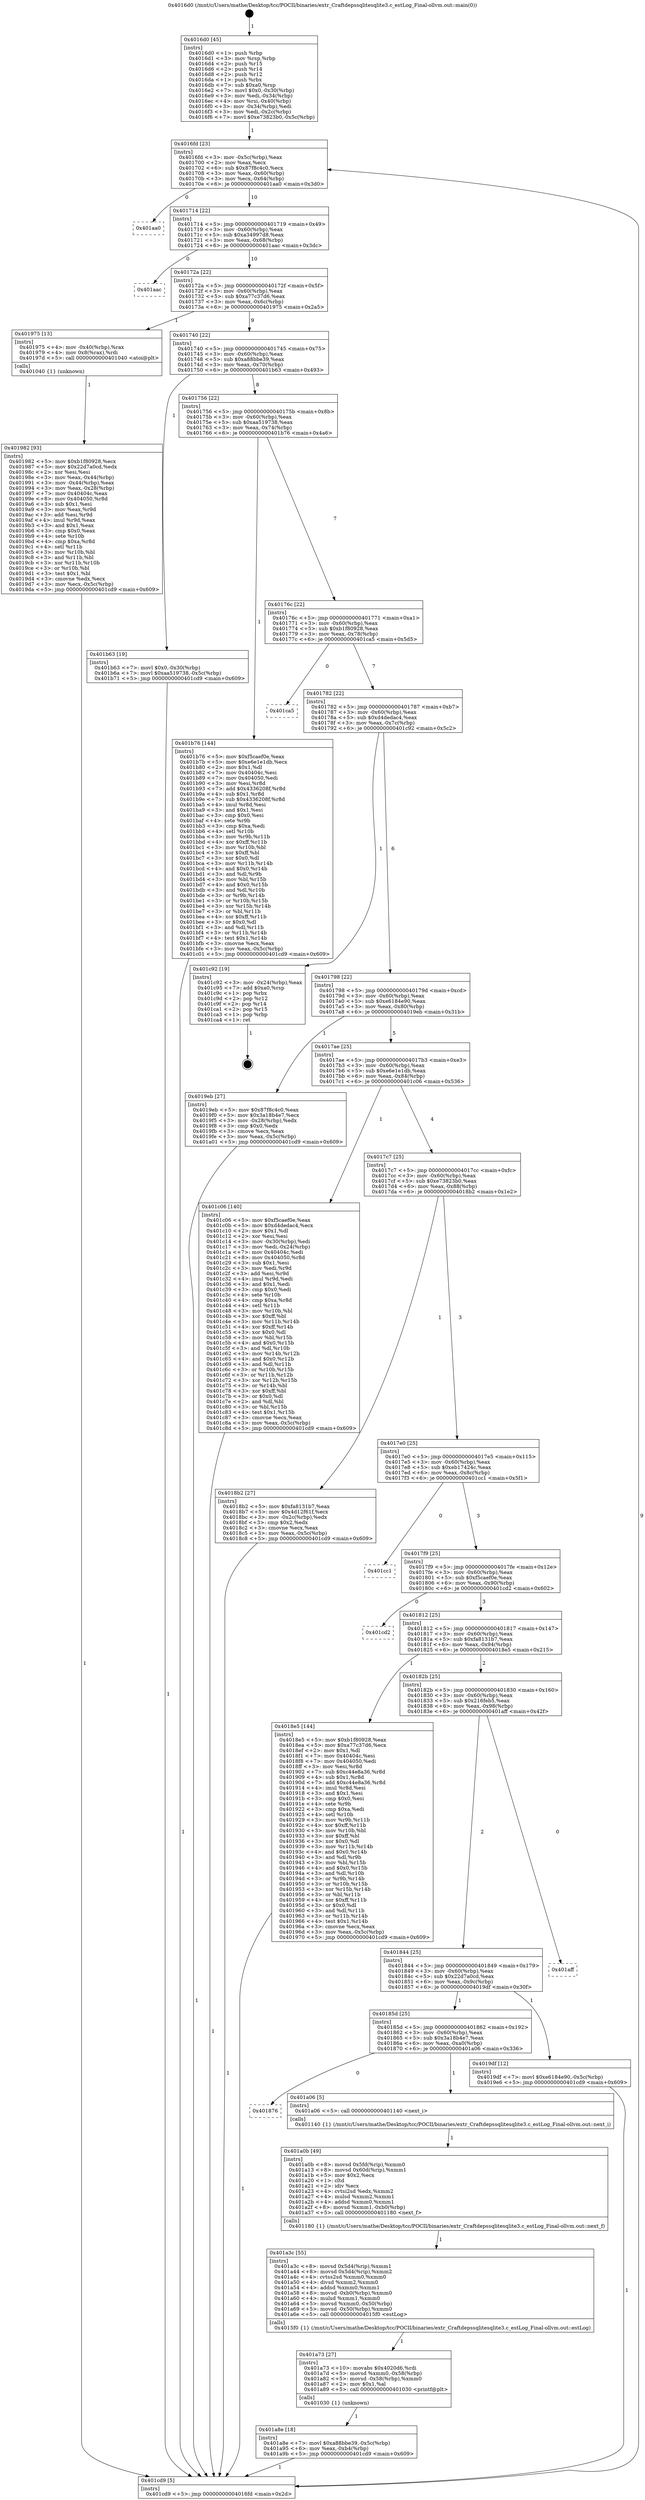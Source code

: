 digraph "0x4016d0" {
  label = "0x4016d0 (/mnt/c/Users/mathe/Desktop/tcc/POCII/binaries/extr_Craftdepssqlitesqlite3.c_estLog_Final-ollvm.out::main(0))"
  labelloc = "t"
  node[shape=record]

  Entry [label="",width=0.3,height=0.3,shape=circle,fillcolor=black,style=filled]
  "0x4016fd" [label="{
     0x4016fd [23]\l
     | [instrs]\l
     &nbsp;&nbsp;0x4016fd \<+3\>: mov -0x5c(%rbp),%eax\l
     &nbsp;&nbsp;0x401700 \<+2\>: mov %eax,%ecx\l
     &nbsp;&nbsp;0x401702 \<+6\>: sub $0x87f8c4c0,%ecx\l
     &nbsp;&nbsp;0x401708 \<+3\>: mov %eax,-0x60(%rbp)\l
     &nbsp;&nbsp;0x40170b \<+3\>: mov %ecx,-0x64(%rbp)\l
     &nbsp;&nbsp;0x40170e \<+6\>: je 0000000000401aa0 \<main+0x3d0\>\l
  }"]
  "0x401aa0" [label="{
     0x401aa0\l
  }", style=dashed]
  "0x401714" [label="{
     0x401714 [22]\l
     | [instrs]\l
     &nbsp;&nbsp;0x401714 \<+5\>: jmp 0000000000401719 \<main+0x49\>\l
     &nbsp;&nbsp;0x401719 \<+3\>: mov -0x60(%rbp),%eax\l
     &nbsp;&nbsp;0x40171c \<+5\>: sub $0xa34997d8,%eax\l
     &nbsp;&nbsp;0x401721 \<+3\>: mov %eax,-0x68(%rbp)\l
     &nbsp;&nbsp;0x401724 \<+6\>: je 0000000000401aac \<main+0x3dc\>\l
  }"]
  Exit [label="",width=0.3,height=0.3,shape=circle,fillcolor=black,style=filled,peripheries=2]
  "0x401aac" [label="{
     0x401aac\l
  }", style=dashed]
  "0x40172a" [label="{
     0x40172a [22]\l
     | [instrs]\l
     &nbsp;&nbsp;0x40172a \<+5\>: jmp 000000000040172f \<main+0x5f\>\l
     &nbsp;&nbsp;0x40172f \<+3\>: mov -0x60(%rbp),%eax\l
     &nbsp;&nbsp;0x401732 \<+5\>: sub $0xa77c37d6,%eax\l
     &nbsp;&nbsp;0x401737 \<+3\>: mov %eax,-0x6c(%rbp)\l
     &nbsp;&nbsp;0x40173a \<+6\>: je 0000000000401975 \<main+0x2a5\>\l
  }"]
  "0x401a8e" [label="{
     0x401a8e [18]\l
     | [instrs]\l
     &nbsp;&nbsp;0x401a8e \<+7\>: movl $0xa88bbe39,-0x5c(%rbp)\l
     &nbsp;&nbsp;0x401a95 \<+6\>: mov %eax,-0xb4(%rbp)\l
     &nbsp;&nbsp;0x401a9b \<+5\>: jmp 0000000000401cd9 \<main+0x609\>\l
  }"]
  "0x401975" [label="{
     0x401975 [13]\l
     | [instrs]\l
     &nbsp;&nbsp;0x401975 \<+4\>: mov -0x40(%rbp),%rax\l
     &nbsp;&nbsp;0x401979 \<+4\>: mov 0x8(%rax),%rdi\l
     &nbsp;&nbsp;0x40197d \<+5\>: call 0000000000401040 \<atoi@plt\>\l
     | [calls]\l
     &nbsp;&nbsp;0x401040 \{1\} (unknown)\l
  }"]
  "0x401740" [label="{
     0x401740 [22]\l
     | [instrs]\l
     &nbsp;&nbsp;0x401740 \<+5\>: jmp 0000000000401745 \<main+0x75\>\l
     &nbsp;&nbsp;0x401745 \<+3\>: mov -0x60(%rbp),%eax\l
     &nbsp;&nbsp;0x401748 \<+5\>: sub $0xa88bbe39,%eax\l
     &nbsp;&nbsp;0x40174d \<+3\>: mov %eax,-0x70(%rbp)\l
     &nbsp;&nbsp;0x401750 \<+6\>: je 0000000000401b63 \<main+0x493\>\l
  }"]
  "0x401a73" [label="{
     0x401a73 [27]\l
     | [instrs]\l
     &nbsp;&nbsp;0x401a73 \<+10\>: movabs $0x4020d6,%rdi\l
     &nbsp;&nbsp;0x401a7d \<+5\>: movsd %xmm0,-0x58(%rbp)\l
     &nbsp;&nbsp;0x401a82 \<+5\>: movsd -0x58(%rbp),%xmm0\l
     &nbsp;&nbsp;0x401a87 \<+2\>: mov $0x1,%al\l
     &nbsp;&nbsp;0x401a89 \<+5\>: call 0000000000401030 \<printf@plt\>\l
     | [calls]\l
     &nbsp;&nbsp;0x401030 \{1\} (unknown)\l
  }"]
  "0x401b63" [label="{
     0x401b63 [19]\l
     | [instrs]\l
     &nbsp;&nbsp;0x401b63 \<+7\>: movl $0x0,-0x30(%rbp)\l
     &nbsp;&nbsp;0x401b6a \<+7\>: movl $0xaa519738,-0x5c(%rbp)\l
     &nbsp;&nbsp;0x401b71 \<+5\>: jmp 0000000000401cd9 \<main+0x609\>\l
  }"]
  "0x401756" [label="{
     0x401756 [22]\l
     | [instrs]\l
     &nbsp;&nbsp;0x401756 \<+5\>: jmp 000000000040175b \<main+0x8b\>\l
     &nbsp;&nbsp;0x40175b \<+3\>: mov -0x60(%rbp),%eax\l
     &nbsp;&nbsp;0x40175e \<+5\>: sub $0xaa519738,%eax\l
     &nbsp;&nbsp;0x401763 \<+3\>: mov %eax,-0x74(%rbp)\l
     &nbsp;&nbsp;0x401766 \<+6\>: je 0000000000401b76 \<main+0x4a6\>\l
  }"]
  "0x401a3c" [label="{
     0x401a3c [55]\l
     | [instrs]\l
     &nbsp;&nbsp;0x401a3c \<+8\>: movsd 0x5d4(%rip),%xmm1\l
     &nbsp;&nbsp;0x401a44 \<+8\>: movsd 0x5d4(%rip),%xmm2\l
     &nbsp;&nbsp;0x401a4c \<+4\>: cvtss2sd %xmm0,%xmm0\l
     &nbsp;&nbsp;0x401a50 \<+4\>: divsd %xmm2,%xmm0\l
     &nbsp;&nbsp;0x401a54 \<+4\>: addsd %xmm0,%xmm1\l
     &nbsp;&nbsp;0x401a58 \<+8\>: movsd -0xb0(%rbp),%xmm0\l
     &nbsp;&nbsp;0x401a60 \<+4\>: mulsd %xmm1,%xmm0\l
     &nbsp;&nbsp;0x401a64 \<+5\>: movsd %xmm0,-0x50(%rbp)\l
     &nbsp;&nbsp;0x401a69 \<+5\>: movsd -0x50(%rbp),%xmm0\l
     &nbsp;&nbsp;0x401a6e \<+5\>: call 00000000004015f0 \<estLog\>\l
     | [calls]\l
     &nbsp;&nbsp;0x4015f0 \{1\} (/mnt/c/Users/mathe/Desktop/tcc/POCII/binaries/extr_Craftdepssqlitesqlite3.c_estLog_Final-ollvm.out::estLog)\l
  }"]
  "0x401b76" [label="{
     0x401b76 [144]\l
     | [instrs]\l
     &nbsp;&nbsp;0x401b76 \<+5\>: mov $0xf5caef0e,%eax\l
     &nbsp;&nbsp;0x401b7b \<+5\>: mov $0xe6e1e1db,%ecx\l
     &nbsp;&nbsp;0x401b80 \<+2\>: mov $0x1,%dl\l
     &nbsp;&nbsp;0x401b82 \<+7\>: mov 0x40404c,%esi\l
     &nbsp;&nbsp;0x401b89 \<+7\>: mov 0x404050,%edi\l
     &nbsp;&nbsp;0x401b90 \<+3\>: mov %esi,%r8d\l
     &nbsp;&nbsp;0x401b93 \<+7\>: add $0x4336208f,%r8d\l
     &nbsp;&nbsp;0x401b9a \<+4\>: sub $0x1,%r8d\l
     &nbsp;&nbsp;0x401b9e \<+7\>: sub $0x4336208f,%r8d\l
     &nbsp;&nbsp;0x401ba5 \<+4\>: imul %r8d,%esi\l
     &nbsp;&nbsp;0x401ba9 \<+3\>: and $0x1,%esi\l
     &nbsp;&nbsp;0x401bac \<+3\>: cmp $0x0,%esi\l
     &nbsp;&nbsp;0x401baf \<+4\>: sete %r9b\l
     &nbsp;&nbsp;0x401bb3 \<+3\>: cmp $0xa,%edi\l
     &nbsp;&nbsp;0x401bb6 \<+4\>: setl %r10b\l
     &nbsp;&nbsp;0x401bba \<+3\>: mov %r9b,%r11b\l
     &nbsp;&nbsp;0x401bbd \<+4\>: xor $0xff,%r11b\l
     &nbsp;&nbsp;0x401bc1 \<+3\>: mov %r10b,%bl\l
     &nbsp;&nbsp;0x401bc4 \<+3\>: xor $0xff,%bl\l
     &nbsp;&nbsp;0x401bc7 \<+3\>: xor $0x0,%dl\l
     &nbsp;&nbsp;0x401bca \<+3\>: mov %r11b,%r14b\l
     &nbsp;&nbsp;0x401bcd \<+4\>: and $0x0,%r14b\l
     &nbsp;&nbsp;0x401bd1 \<+3\>: and %dl,%r9b\l
     &nbsp;&nbsp;0x401bd4 \<+3\>: mov %bl,%r15b\l
     &nbsp;&nbsp;0x401bd7 \<+4\>: and $0x0,%r15b\l
     &nbsp;&nbsp;0x401bdb \<+3\>: and %dl,%r10b\l
     &nbsp;&nbsp;0x401bde \<+3\>: or %r9b,%r14b\l
     &nbsp;&nbsp;0x401be1 \<+3\>: or %r10b,%r15b\l
     &nbsp;&nbsp;0x401be4 \<+3\>: xor %r15b,%r14b\l
     &nbsp;&nbsp;0x401be7 \<+3\>: or %bl,%r11b\l
     &nbsp;&nbsp;0x401bea \<+4\>: xor $0xff,%r11b\l
     &nbsp;&nbsp;0x401bee \<+3\>: or $0x0,%dl\l
     &nbsp;&nbsp;0x401bf1 \<+3\>: and %dl,%r11b\l
     &nbsp;&nbsp;0x401bf4 \<+3\>: or %r11b,%r14b\l
     &nbsp;&nbsp;0x401bf7 \<+4\>: test $0x1,%r14b\l
     &nbsp;&nbsp;0x401bfb \<+3\>: cmovne %ecx,%eax\l
     &nbsp;&nbsp;0x401bfe \<+3\>: mov %eax,-0x5c(%rbp)\l
     &nbsp;&nbsp;0x401c01 \<+5\>: jmp 0000000000401cd9 \<main+0x609\>\l
  }"]
  "0x40176c" [label="{
     0x40176c [22]\l
     | [instrs]\l
     &nbsp;&nbsp;0x40176c \<+5\>: jmp 0000000000401771 \<main+0xa1\>\l
     &nbsp;&nbsp;0x401771 \<+3\>: mov -0x60(%rbp),%eax\l
     &nbsp;&nbsp;0x401774 \<+5\>: sub $0xb1f80928,%eax\l
     &nbsp;&nbsp;0x401779 \<+3\>: mov %eax,-0x78(%rbp)\l
     &nbsp;&nbsp;0x40177c \<+6\>: je 0000000000401ca5 \<main+0x5d5\>\l
  }"]
  "0x401a0b" [label="{
     0x401a0b [49]\l
     | [instrs]\l
     &nbsp;&nbsp;0x401a0b \<+8\>: movsd 0x5fd(%rip),%xmm0\l
     &nbsp;&nbsp;0x401a13 \<+8\>: movsd 0x60d(%rip),%xmm1\l
     &nbsp;&nbsp;0x401a1b \<+5\>: mov $0x2,%ecx\l
     &nbsp;&nbsp;0x401a20 \<+1\>: cltd\l
     &nbsp;&nbsp;0x401a21 \<+2\>: idiv %ecx\l
     &nbsp;&nbsp;0x401a23 \<+4\>: cvtsi2sd %edx,%xmm2\l
     &nbsp;&nbsp;0x401a27 \<+4\>: mulsd %xmm2,%xmm1\l
     &nbsp;&nbsp;0x401a2b \<+4\>: addsd %xmm0,%xmm1\l
     &nbsp;&nbsp;0x401a2f \<+8\>: movsd %xmm1,-0xb0(%rbp)\l
     &nbsp;&nbsp;0x401a37 \<+5\>: call 0000000000401180 \<next_f\>\l
     | [calls]\l
     &nbsp;&nbsp;0x401180 \{1\} (/mnt/c/Users/mathe/Desktop/tcc/POCII/binaries/extr_Craftdepssqlitesqlite3.c_estLog_Final-ollvm.out::next_f)\l
  }"]
  "0x401ca5" [label="{
     0x401ca5\l
  }", style=dashed]
  "0x401782" [label="{
     0x401782 [22]\l
     | [instrs]\l
     &nbsp;&nbsp;0x401782 \<+5\>: jmp 0000000000401787 \<main+0xb7\>\l
     &nbsp;&nbsp;0x401787 \<+3\>: mov -0x60(%rbp),%eax\l
     &nbsp;&nbsp;0x40178a \<+5\>: sub $0xd4dedac4,%eax\l
     &nbsp;&nbsp;0x40178f \<+3\>: mov %eax,-0x7c(%rbp)\l
     &nbsp;&nbsp;0x401792 \<+6\>: je 0000000000401c92 \<main+0x5c2\>\l
  }"]
  "0x401876" [label="{
     0x401876\l
  }", style=dashed]
  "0x401c92" [label="{
     0x401c92 [19]\l
     | [instrs]\l
     &nbsp;&nbsp;0x401c92 \<+3\>: mov -0x24(%rbp),%eax\l
     &nbsp;&nbsp;0x401c95 \<+7\>: add $0xa0,%rsp\l
     &nbsp;&nbsp;0x401c9c \<+1\>: pop %rbx\l
     &nbsp;&nbsp;0x401c9d \<+2\>: pop %r12\l
     &nbsp;&nbsp;0x401c9f \<+2\>: pop %r14\l
     &nbsp;&nbsp;0x401ca1 \<+2\>: pop %r15\l
     &nbsp;&nbsp;0x401ca3 \<+1\>: pop %rbp\l
     &nbsp;&nbsp;0x401ca4 \<+1\>: ret\l
  }"]
  "0x401798" [label="{
     0x401798 [22]\l
     | [instrs]\l
     &nbsp;&nbsp;0x401798 \<+5\>: jmp 000000000040179d \<main+0xcd\>\l
     &nbsp;&nbsp;0x40179d \<+3\>: mov -0x60(%rbp),%eax\l
     &nbsp;&nbsp;0x4017a0 \<+5\>: sub $0xe6184e90,%eax\l
     &nbsp;&nbsp;0x4017a5 \<+3\>: mov %eax,-0x80(%rbp)\l
     &nbsp;&nbsp;0x4017a8 \<+6\>: je 00000000004019eb \<main+0x31b\>\l
  }"]
  "0x401a06" [label="{
     0x401a06 [5]\l
     | [instrs]\l
     &nbsp;&nbsp;0x401a06 \<+5\>: call 0000000000401140 \<next_i\>\l
     | [calls]\l
     &nbsp;&nbsp;0x401140 \{1\} (/mnt/c/Users/mathe/Desktop/tcc/POCII/binaries/extr_Craftdepssqlitesqlite3.c_estLog_Final-ollvm.out::next_i)\l
  }"]
  "0x4019eb" [label="{
     0x4019eb [27]\l
     | [instrs]\l
     &nbsp;&nbsp;0x4019eb \<+5\>: mov $0x87f8c4c0,%eax\l
     &nbsp;&nbsp;0x4019f0 \<+5\>: mov $0x3a18b4e7,%ecx\l
     &nbsp;&nbsp;0x4019f5 \<+3\>: mov -0x28(%rbp),%edx\l
     &nbsp;&nbsp;0x4019f8 \<+3\>: cmp $0x0,%edx\l
     &nbsp;&nbsp;0x4019fb \<+3\>: cmove %ecx,%eax\l
     &nbsp;&nbsp;0x4019fe \<+3\>: mov %eax,-0x5c(%rbp)\l
     &nbsp;&nbsp;0x401a01 \<+5\>: jmp 0000000000401cd9 \<main+0x609\>\l
  }"]
  "0x4017ae" [label="{
     0x4017ae [25]\l
     | [instrs]\l
     &nbsp;&nbsp;0x4017ae \<+5\>: jmp 00000000004017b3 \<main+0xe3\>\l
     &nbsp;&nbsp;0x4017b3 \<+3\>: mov -0x60(%rbp),%eax\l
     &nbsp;&nbsp;0x4017b6 \<+5\>: sub $0xe6e1e1db,%eax\l
     &nbsp;&nbsp;0x4017bb \<+6\>: mov %eax,-0x84(%rbp)\l
     &nbsp;&nbsp;0x4017c1 \<+6\>: je 0000000000401c06 \<main+0x536\>\l
  }"]
  "0x40185d" [label="{
     0x40185d [25]\l
     | [instrs]\l
     &nbsp;&nbsp;0x40185d \<+5\>: jmp 0000000000401862 \<main+0x192\>\l
     &nbsp;&nbsp;0x401862 \<+3\>: mov -0x60(%rbp),%eax\l
     &nbsp;&nbsp;0x401865 \<+5\>: sub $0x3a18b4e7,%eax\l
     &nbsp;&nbsp;0x40186a \<+6\>: mov %eax,-0xa0(%rbp)\l
     &nbsp;&nbsp;0x401870 \<+6\>: je 0000000000401a06 \<main+0x336\>\l
  }"]
  "0x401c06" [label="{
     0x401c06 [140]\l
     | [instrs]\l
     &nbsp;&nbsp;0x401c06 \<+5\>: mov $0xf5caef0e,%eax\l
     &nbsp;&nbsp;0x401c0b \<+5\>: mov $0xd4dedac4,%ecx\l
     &nbsp;&nbsp;0x401c10 \<+2\>: mov $0x1,%dl\l
     &nbsp;&nbsp;0x401c12 \<+2\>: xor %esi,%esi\l
     &nbsp;&nbsp;0x401c14 \<+3\>: mov -0x30(%rbp),%edi\l
     &nbsp;&nbsp;0x401c17 \<+3\>: mov %edi,-0x24(%rbp)\l
     &nbsp;&nbsp;0x401c1a \<+7\>: mov 0x40404c,%edi\l
     &nbsp;&nbsp;0x401c21 \<+8\>: mov 0x404050,%r8d\l
     &nbsp;&nbsp;0x401c29 \<+3\>: sub $0x1,%esi\l
     &nbsp;&nbsp;0x401c2c \<+3\>: mov %edi,%r9d\l
     &nbsp;&nbsp;0x401c2f \<+3\>: add %esi,%r9d\l
     &nbsp;&nbsp;0x401c32 \<+4\>: imul %r9d,%edi\l
     &nbsp;&nbsp;0x401c36 \<+3\>: and $0x1,%edi\l
     &nbsp;&nbsp;0x401c39 \<+3\>: cmp $0x0,%edi\l
     &nbsp;&nbsp;0x401c3c \<+4\>: sete %r10b\l
     &nbsp;&nbsp;0x401c40 \<+4\>: cmp $0xa,%r8d\l
     &nbsp;&nbsp;0x401c44 \<+4\>: setl %r11b\l
     &nbsp;&nbsp;0x401c48 \<+3\>: mov %r10b,%bl\l
     &nbsp;&nbsp;0x401c4b \<+3\>: xor $0xff,%bl\l
     &nbsp;&nbsp;0x401c4e \<+3\>: mov %r11b,%r14b\l
     &nbsp;&nbsp;0x401c51 \<+4\>: xor $0xff,%r14b\l
     &nbsp;&nbsp;0x401c55 \<+3\>: xor $0x0,%dl\l
     &nbsp;&nbsp;0x401c58 \<+3\>: mov %bl,%r15b\l
     &nbsp;&nbsp;0x401c5b \<+4\>: and $0x0,%r15b\l
     &nbsp;&nbsp;0x401c5f \<+3\>: and %dl,%r10b\l
     &nbsp;&nbsp;0x401c62 \<+3\>: mov %r14b,%r12b\l
     &nbsp;&nbsp;0x401c65 \<+4\>: and $0x0,%r12b\l
     &nbsp;&nbsp;0x401c69 \<+3\>: and %dl,%r11b\l
     &nbsp;&nbsp;0x401c6c \<+3\>: or %r10b,%r15b\l
     &nbsp;&nbsp;0x401c6f \<+3\>: or %r11b,%r12b\l
     &nbsp;&nbsp;0x401c72 \<+3\>: xor %r12b,%r15b\l
     &nbsp;&nbsp;0x401c75 \<+3\>: or %r14b,%bl\l
     &nbsp;&nbsp;0x401c78 \<+3\>: xor $0xff,%bl\l
     &nbsp;&nbsp;0x401c7b \<+3\>: or $0x0,%dl\l
     &nbsp;&nbsp;0x401c7e \<+2\>: and %dl,%bl\l
     &nbsp;&nbsp;0x401c80 \<+3\>: or %bl,%r15b\l
     &nbsp;&nbsp;0x401c83 \<+4\>: test $0x1,%r15b\l
     &nbsp;&nbsp;0x401c87 \<+3\>: cmovne %ecx,%eax\l
     &nbsp;&nbsp;0x401c8a \<+3\>: mov %eax,-0x5c(%rbp)\l
     &nbsp;&nbsp;0x401c8d \<+5\>: jmp 0000000000401cd9 \<main+0x609\>\l
  }"]
  "0x4017c7" [label="{
     0x4017c7 [25]\l
     | [instrs]\l
     &nbsp;&nbsp;0x4017c7 \<+5\>: jmp 00000000004017cc \<main+0xfc\>\l
     &nbsp;&nbsp;0x4017cc \<+3\>: mov -0x60(%rbp),%eax\l
     &nbsp;&nbsp;0x4017cf \<+5\>: sub $0xe73823b0,%eax\l
     &nbsp;&nbsp;0x4017d4 \<+6\>: mov %eax,-0x88(%rbp)\l
     &nbsp;&nbsp;0x4017da \<+6\>: je 00000000004018b2 \<main+0x1e2\>\l
  }"]
  "0x4019df" [label="{
     0x4019df [12]\l
     | [instrs]\l
     &nbsp;&nbsp;0x4019df \<+7\>: movl $0xe6184e90,-0x5c(%rbp)\l
     &nbsp;&nbsp;0x4019e6 \<+5\>: jmp 0000000000401cd9 \<main+0x609\>\l
  }"]
  "0x4018b2" [label="{
     0x4018b2 [27]\l
     | [instrs]\l
     &nbsp;&nbsp;0x4018b2 \<+5\>: mov $0xfa8131b7,%eax\l
     &nbsp;&nbsp;0x4018b7 \<+5\>: mov $0x4d12f61f,%ecx\l
     &nbsp;&nbsp;0x4018bc \<+3\>: mov -0x2c(%rbp),%edx\l
     &nbsp;&nbsp;0x4018bf \<+3\>: cmp $0x2,%edx\l
     &nbsp;&nbsp;0x4018c2 \<+3\>: cmovne %ecx,%eax\l
     &nbsp;&nbsp;0x4018c5 \<+3\>: mov %eax,-0x5c(%rbp)\l
     &nbsp;&nbsp;0x4018c8 \<+5\>: jmp 0000000000401cd9 \<main+0x609\>\l
  }"]
  "0x4017e0" [label="{
     0x4017e0 [25]\l
     | [instrs]\l
     &nbsp;&nbsp;0x4017e0 \<+5\>: jmp 00000000004017e5 \<main+0x115\>\l
     &nbsp;&nbsp;0x4017e5 \<+3\>: mov -0x60(%rbp),%eax\l
     &nbsp;&nbsp;0x4017e8 \<+5\>: sub $0xeb17424c,%eax\l
     &nbsp;&nbsp;0x4017ed \<+6\>: mov %eax,-0x8c(%rbp)\l
     &nbsp;&nbsp;0x4017f3 \<+6\>: je 0000000000401cc1 \<main+0x5f1\>\l
  }"]
  "0x401cd9" [label="{
     0x401cd9 [5]\l
     | [instrs]\l
     &nbsp;&nbsp;0x401cd9 \<+5\>: jmp 00000000004016fd \<main+0x2d\>\l
  }"]
  "0x4016d0" [label="{
     0x4016d0 [45]\l
     | [instrs]\l
     &nbsp;&nbsp;0x4016d0 \<+1\>: push %rbp\l
     &nbsp;&nbsp;0x4016d1 \<+3\>: mov %rsp,%rbp\l
     &nbsp;&nbsp;0x4016d4 \<+2\>: push %r15\l
     &nbsp;&nbsp;0x4016d6 \<+2\>: push %r14\l
     &nbsp;&nbsp;0x4016d8 \<+2\>: push %r12\l
     &nbsp;&nbsp;0x4016da \<+1\>: push %rbx\l
     &nbsp;&nbsp;0x4016db \<+7\>: sub $0xa0,%rsp\l
     &nbsp;&nbsp;0x4016e2 \<+7\>: movl $0x0,-0x30(%rbp)\l
     &nbsp;&nbsp;0x4016e9 \<+3\>: mov %edi,-0x34(%rbp)\l
     &nbsp;&nbsp;0x4016ec \<+4\>: mov %rsi,-0x40(%rbp)\l
     &nbsp;&nbsp;0x4016f0 \<+3\>: mov -0x34(%rbp),%edi\l
     &nbsp;&nbsp;0x4016f3 \<+3\>: mov %edi,-0x2c(%rbp)\l
     &nbsp;&nbsp;0x4016f6 \<+7\>: movl $0xe73823b0,-0x5c(%rbp)\l
  }"]
  "0x401844" [label="{
     0x401844 [25]\l
     | [instrs]\l
     &nbsp;&nbsp;0x401844 \<+5\>: jmp 0000000000401849 \<main+0x179\>\l
     &nbsp;&nbsp;0x401849 \<+3\>: mov -0x60(%rbp),%eax\l
     &nbsp;&nbsp;0x40184c \<+5\>: sub $0x22d7a0cd,%eax\l
     &nbsp;&nbsp;0x401851 \<+6\>: mov %eax,-0x9c(%rbp)\l
     &nbsp;&nbsp;0x401857 \<+6\>: je 00000000004019df \<main+0x30f\>\l
  }"]
  "0x401cc1" [label="{
     0x401cc1\l
  }", style=dashed]
  "0x4017f9" [label="{
     0x4017f9 [25]\l
     | [instrs]\l
     &nbsp;&nbsp;0x4017f9 \<+5\>: jmp 00000000004017fe \<main+0x12e\>\l
     &nbsp;&nbsp;0x4017fe \<+3\>: mov -0x60(%rbp),%eax\l
     &nbsp;&nbsp;0x401801 \<+5\>: sub $0xf5caef0e,%eax\l
     &nbsp;&nbsp;0x401806 \<+6\>: mov %eax,-0x90(%rbp)\l
     &nbsp;&nbsp;0x40180c \<+6\>: je 0000000000401cd2 \<main+0x602\>\l
  }"]
  "0x401aff" [label="{
     0x401aff\l
  }", style=dashed]
  "0x401cd2" [label="{
     0x401cd2\l
  }", style=dashed]
  "0x401812" [label="{
     0x401812 [25]\l
     | [instrs]\l
     &nbsp;&nbsp;0x401812 \<+5\>: jmp 0000000000401817 \<main+0x147\>\l
     &nbsp;&nbsp;0x401817 \<+3\>: mov -0x60(%rbp),%eax\l
     &nbsp;&nbsp;0x40181a \<+5\>: sub $0xfa8131b7,%eax\l
     &nbsp;&nbsp;0x40181f \<+6\>: mov %eax,-0x94(%rbp)\l
     &nbsp;&nbsp;0x401825 \<+6\>: je 00000000004018e5 \<main+0x215\>\l
  }"]
  "0x401982" [label="{
     0x401982 [93]\l
     | [instrs]\l
     &nbsp;&nbsp;0x401982 \<+5\>: mov $0xb1f80928,%ecx\l
     &nbsp;&nbsp;0x401987 \<+5\>: mov $0x22d7a0cd,%edx\l
     &nbsp;&nbsp;0x40198c \<+2\>: xor %esi,%esi\l
     &nbsp;&nbsp;0x40198e \<+3\>: mov %eax,-0x44(%rbp)\l
     &nbsp;&nbsp;0x401991 \<+3\>: mov -0x44(%rbp),%eax\l
     &nbsp;&nbsp;0x401994 \<+3\>: mov %eax,-0x28(%rbp)\l
     &nbsp;&nbsp;0x401997 \<+7\>: mov 0x40404c,%eax\l
     &nbsp;&nbsp;0x40199e \<+8\>: mov 0x404050,%r8d\l
     &nbsp;&nbsp;0x4019a6 \<+3\>: sub $0x1,%esi\l
     &nbsp;&nbsp;0x4019a9 \<+3\>: mov %eax,%r9d\l
     &nbsp;&nbsp;0x4019ac \<+3\>: add %esi,%r9d\l
     &nbsp;&nbsp;0x4019af \<+4\>: imul %r9d,%eax\l
     &nbsp;&nbsp;0x4019b3 \<+3\>: and $0x1,%eax\l
     &nbsp;&nbsp;0x4019b6 \<+3\>: cmp $0x0,%eax\l
     &nbsp;&nbsp;0x4019b9 \<+4\>: sete %r10b\l
     &nbsp;&nbsp;0x4019bd \<+4\>: cmp $0xa,%r8d\l
     &nbsp;&nbsp;0x4019c1 \<+4\>: setl %r11b\l
     &nbsp;&nbsp;0x4019c5 \<+3\>: mov %r10b,%bl\l
     &nbsp;&nbsp;0x4019c8 \<+3\>: and %r11b,%bl\l
     &nbsp;&nbsp;0x4019cb \<+3\>: xor %r11b,%r10b\l
     &nbsp;&nbsp;0x4019ce \<+3\>: or %r10b,%bl\l
     &nbsp;&nbsp;0x4019d1 \<+3\>: test $0x1,%bl\l
     &nbsp;&nbsp;0x4019d4 \<+3\>: cmovne %edx,%ecx\l
     &nbsp;&nbsp;0x4019d7 \<+3\>: mov %ecx,-0x5c(%rbp)\l
     &nbsp;&nbsp;0x4019da \<+5\>: jmp 0000000000401cd9 \<main+0x609\>\l
  }"]
  "0x4018e5" [label="{
     0x4018e5 [144]\l
     | [instrs]\l
     &nbsp;&nbsp;0x4018e5 \<+5\>: mov $0xb1f80928,%eax\l
     &nbsp;&nbsp;0x4018ea \<+5\>: mov $0xa77c37d6,%ecx\l
     &nbsp;&nbsp;0x4018ef \<+2\>: mov $0x1,%dl\l
     &nbsp;&nbsp;0x4018f1 \<+7\>: mov 0x40404c,%esi\l
     &nbsp;&nbsp;0x4018f8 \<+7\>: mov 0x404050,%edi\l
     &nbsp;&nbsp;0x4018ff \<+3\>: mov %esi,%r8d\l
     &nbsp;&nbsp;0x401902 \<+7\>: sub $0xc44e8a36,%r8d\l
     &nbsp;&nbsp;0x401909 \<+4\>: sub $0x1,%r8d\l
     &nbsp;&nbsp;0x40190d \<+7\>: add $0xc44e8a36,%r8d\l
     &nbsp;&nbsp;0x401914 \<+4\>: imul %r8d,%esi\l
     &nbsp;&nbsp;0x401918 \<+3\>: and $0x1,%esi\l
     &nbsp;&nbsp;0x40191b \<+3\>: cmp $0x0,%esi\l
     &nbsp;&nbsp;0x40191e \<+4\>: sete %r9b\l
     &nbsp;&nbsp;0x401922 \<+3\>: cmp $0xa,%edi\l
     &nbsp;&nbsp;0x401925 \<+4\>: setl %r10b\l
     &nbsp;&nbsp;0x401929 \<+3\>: mov %r9b,%r11b\l
     &nbsp;&nbsp;0x40192c \<+4\>: xor $0xff,%r11b\l
     &nbsp;&nbsp;0x401930 \<+3\>: mov %r10b,%bl\l
     &nbsp;&nbsp;0x401933 \<+3\>: xor $0xff,%bl\l
     &nbsp;&nbsp;0x401936 \<+3\>: xor $0x0,%dl\l
     &nbsp;&nbsp;0x401939 \<+3\>: mov %r11b,%r14b\l
     &nbsp;&nbsp;0x40193c \<+4\>: and $0x0,%r14b\l
     &nbsp;&nbsp;0x401940 \<+3\>: and %dl,%r9b\l
     &nbsp;&nbsp;0x401943 \<+3\>: mov %bl,%r15b\l
     &nbsp;&nbsp;0x401946 \<+4\>: and $0x0,%r15b\l
     &nbsp;&nbsp;0x40194a \<+3\>: and %dl,%r10b\l
     &nbsp;&nbsp;0x40194d \<+3\>: or %r9b,%r14b\l
     &nbsp;&nbsp;0x401950 \<+3\>: or %r10b,%r15b\l
     &nbsp;&nbsp;0x401953 \<+3\>: xor %r15b,%r14b\l
     &nbsp;&nbsp;0x401956 \<+3\>: or %bl,%r11b\l
     &nbsp;&nbsp;0x401959 \<+4\>: xor $0xff,%r11b\l
     &nbsp;&nbsp;0x40195d \<+3\>: or $0x0,%dl\l
     &nbsp;&nbsp;0x401960 \<+3\>: and %dl,%r11b\l
     &nbsp;&nbsp;0x401963 \<+3\>: or %r11b,%r14b\l
     &nbsp;&nbsp;0x401966 \<+4\>: test $0x1,%r14b\l
     &nbsp;&nbsp;0x40196a \<+3\>: cmovne %ecx,%eax\l
     &nbsp;&nbsp;0x40196d \<+3\>: mov %eax,-0x5c(%rbp)\l
     &nbsp;&nbsp;0x401970 \<+5\>: jmp 0000000000401cd9 \<main+0x609\>\l
  }"]
  "0x40182b" [label="{
     0x40182b [25]\l
     | [instrs]\l
     &nbsp;&nbsp;0x40182b \<+5\>: jmp 0000000000401830 \<main+0x160\>\l
     &nbsp;&nbsp;0x401830 \<+3\>: mov -0x60(%rbp),%eax\l
     &nbsp;&nbsp;0x401833 \<+5\>: sub $0x216feb5,%eax\l
     &nbsp;&nbsp;0x401838 \<+6\>: mov %eax,-0x98(%rbp)\l
     &nbsp;&nbsp;0x40183e \<+6\>: je 0000000000401aff \<main+0x42f\>\l
  }"]
  Entry -> "0x4016d0" [label=" 1"]
  "0x4016fd" -> "0x401aa0" [label=" 0"]
  "0x4016fd" -> "0x401714" [label=" 10"]
  "0x401c92" -> Exit [label=" 1"]
  "0x401714" -> "0x401aac" [label=" 0"]
  "0x401714" -> "0x40172a" [label=" 10"]
  "0x401c06" -> "0x401cd9" [label=" 1"]
  "0x40172a" -> "0x401975" [label=" 1"]
  "0x40172a" -> "0x401740" [label=" 9"]
  "0x401b76" -> "0x401cd9" [label=" 1"]
  "0x401740" -> "0x401b63" [label=" 1"]
  "0x401740" -> "0x401756" [label=" 8"]
  "0x401b63" -> "0x401cd9" [label=" 1"]
  "0x401756" -> "0x401b76" [label=" 1"]
  "0x401756" -> "0x40176c" [label=" 7"]
  "0x401a8e" -> "0x401cd9" [label=" 1"]
  "0x40176c" -> "0x401ca5" [label=" 0"]
  "0x40176c" -> "0x401782" [label=" 7"]
  "0x401a73" -> "0x401a8e" [label=" 1"]
  "0x401782" -> "0x401c92" [label=" 1"]
  "0x401782" -> "0x401798" [label=" 6"]
  "0x401a3c" -> "0x401a73" [label=" 1"]
  "0x401798" -> "0x4019eb" [label=" 1"]
  "0x401798" -> "0x4017ae" [label=" 5"]
  "0x401a0b" -> "0x401a3c" [label=" 1"]
  "0x4017ae" -> "0x401c06" [label=" 1"]
  "0x4017ae" -> "0x4017c7" [label=" 4"]
  "0x40185d" -> "0x401876" [label=" 0"]
  "0x4017c7" -> "0x4018b2" [label=" 1"]
  "0x4017c7" -> "0x4017e0" [label=" 3"]
  "0x4018b2" -> "0x401cd9" [label=" 1"]
  "0x4016d0" -> "0x4016fd" [label=" 1"]
  "0x401cd9" -> "0x4016fd" [label=" 9"]
  "0x40185d" -> "0x401a06" [label=" 1"]
  "0x4017e0" -> "0x401cc1" [label=" 0"]
  "0x4017e0" -> "0x4017f9" [label=" 3"]
  "0x4019eb" -> "0x401cd9" [label=" 1"]
  "0x4017f9" -> "0x401cd2" [label=" 0"]
  "0x4017f9" -> "0x401812" [label=" 3"]
  "0x4019df" -> "0x401cd9" [label=" 1"]
  "0x401812" -> "0x4018e5" [label=" 1"]
  "0x401812" -> "0x40182b" [label=" 2"]
  "0x4018e5" -> "0x401cd9" [label=" 1"]
  "0x401975" -> "0x401982" [label=" 1"]
  "0x401982" -> "0x401cd9" [label=" 1"]
  "0x401844" -> "0x40185d" [label=" 1"]
  "0x40182b" -> "0x401aff" [label=" 0"]
  "0x40182b" -> "0x401844" [label=" 2"]
  "0x401a06" -> "0x401a0b" [label=" 1"]
  "0x401844" -> "0x4019df" [label=" 1"]
}
